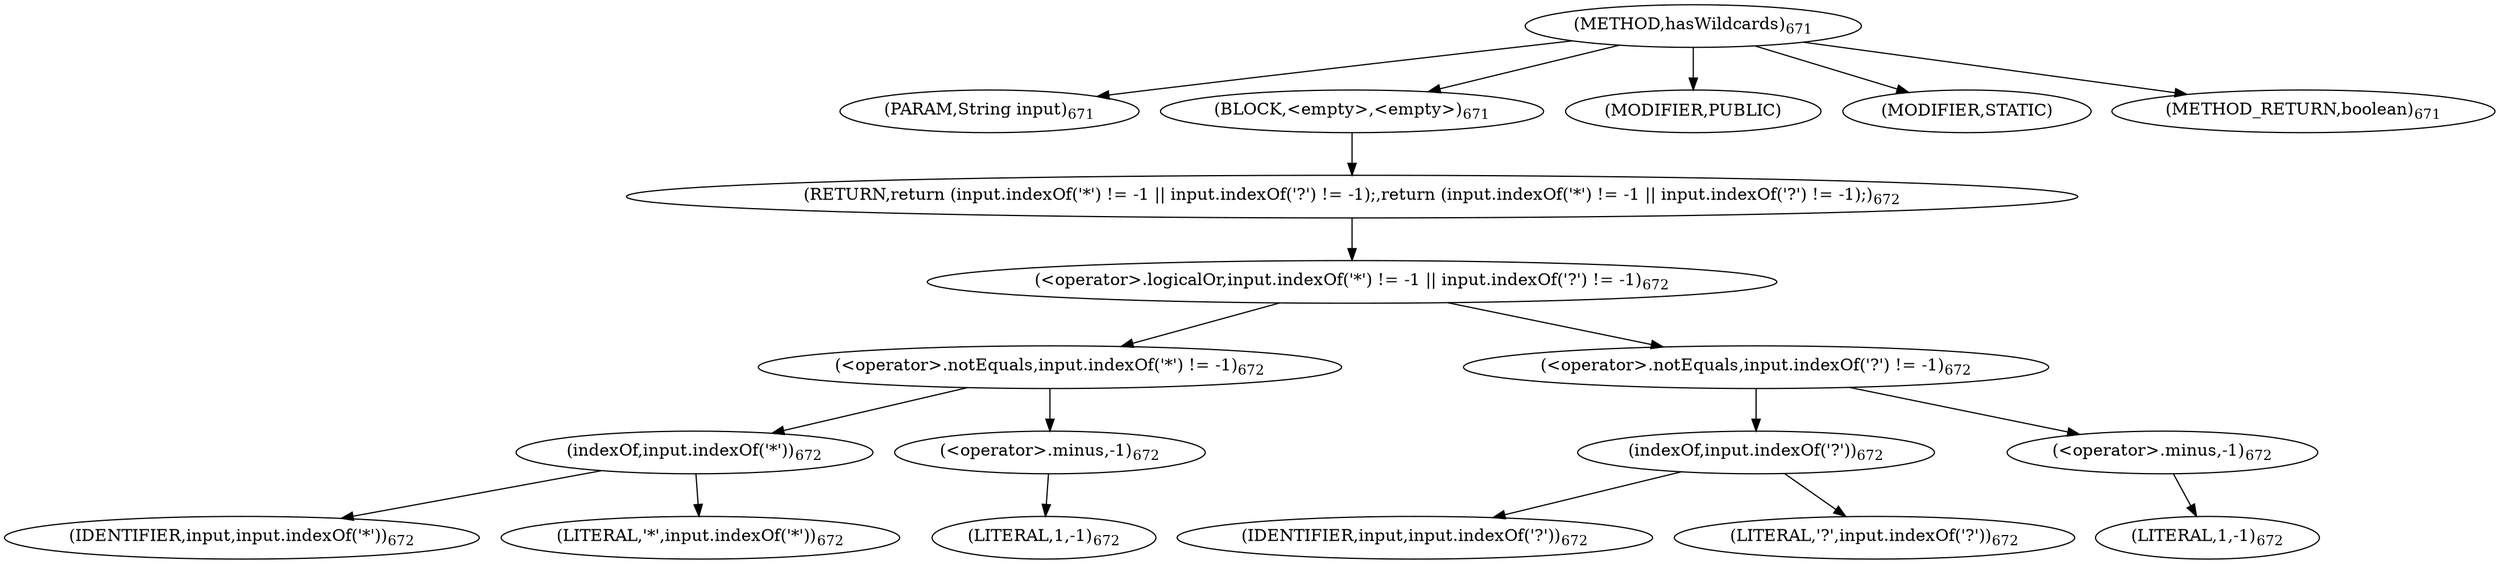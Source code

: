 digraph "hasWildcards" {  
"1344" [label = <(METHOD,hasWildcards)<SUB>671</SUB>> ]
"1345" [label = <(PARAM,String input)<SUB>671</SUB>> ]
"1346" [label = <(BLOCK,&lt;empty&gt;,&lt;empty&gt;)<SUB>671</SUB>> ]
"1347" [label = <(RETURN,return (input.indexOf('*') != -1 || input.indexOf('?') != -1);,return (input.indexOf('*') != -1 || input.indexOf('?') != -1);)<SUB>672</SUB>> ]
"1348" [label = <(&lt;operator&gt;.logicalOr,input.indexOf('*') != -1 || input.indexOf('?') != -1)<SUB>672</SUB>> ]
"1349" [label = <(&lt;operator&gt;.notEquals,input.indexOf('*') != -1)<SUB>672</SUB>> ]
"1350" [label = <(indexOf,input.indexOf('*'))<SUB>672</SUB>> ]
"1351" [label = <(IDENTIFIER,input,input.indexOf('*'))<SUB>672</SUB>> ]
"1352" [label = <(LITERAL,'*',input.indexOf('*'))<SUB>672</SUB>> ]
"1353" [label = <(&lt;operator&gt;.minus,-1)<SUB>672</SUB>> ]
"1354" [label = <(LITERAL,1,-1)<SUB>672</SUB>> ]
"1355" [label = <(&lt;operator&gt;.notEquals,input.indexOf('?') != -1)<SUB>672</SUB>> ]
"1356" [label = <(indexOf,input.indexOf('?'))<SUB>672</SUB>> ]
"1357" [label = <(IDENTIFIER,input,input.indexOf('?'))<SUB>672</SUB>> ]
"1358" [label = <(LITERAL,'?',input.indexOf('?'))<SUB>672</SUB>> ]
"1359" [label = <(&lt;operator&gt;.minus,-1)<SUB>672</SUB>> ]
"1360" [label = <(LITERAL,1,-1)<SUB>672</SUB>> ]
"1361" [label = <(MODIFIER,PUBLIC)> ]
"1362" [label = <(MODIFIER,STATIC)> ]
"1363" [label = <(METHOD_RETURN,boolean)<SUB>671</SUB>> ]
  "1344" -> "1345" 
  "1344" -> "1346" 
  "1344" -> "1361" 
  "1344" -> "1362" 
  "1344" -> "1363" 
  "1346" -> "1347" 
  "1347" -> "1348" 
  "1348" -> "1349" 
  "1348" -> "1355" 
  "1349" -> "1350" 
  "1349" -> "1353" 
  "1350" -> "1351" 
  "1350" -> "1352" 
  "1353" -> "1354" 
  "1355" -> "1356" 
  "1355" -> "1359" 
  "1356" -> "1357" 
  "1356" -> "1358" 
  "1359" -> "1360" 
}
